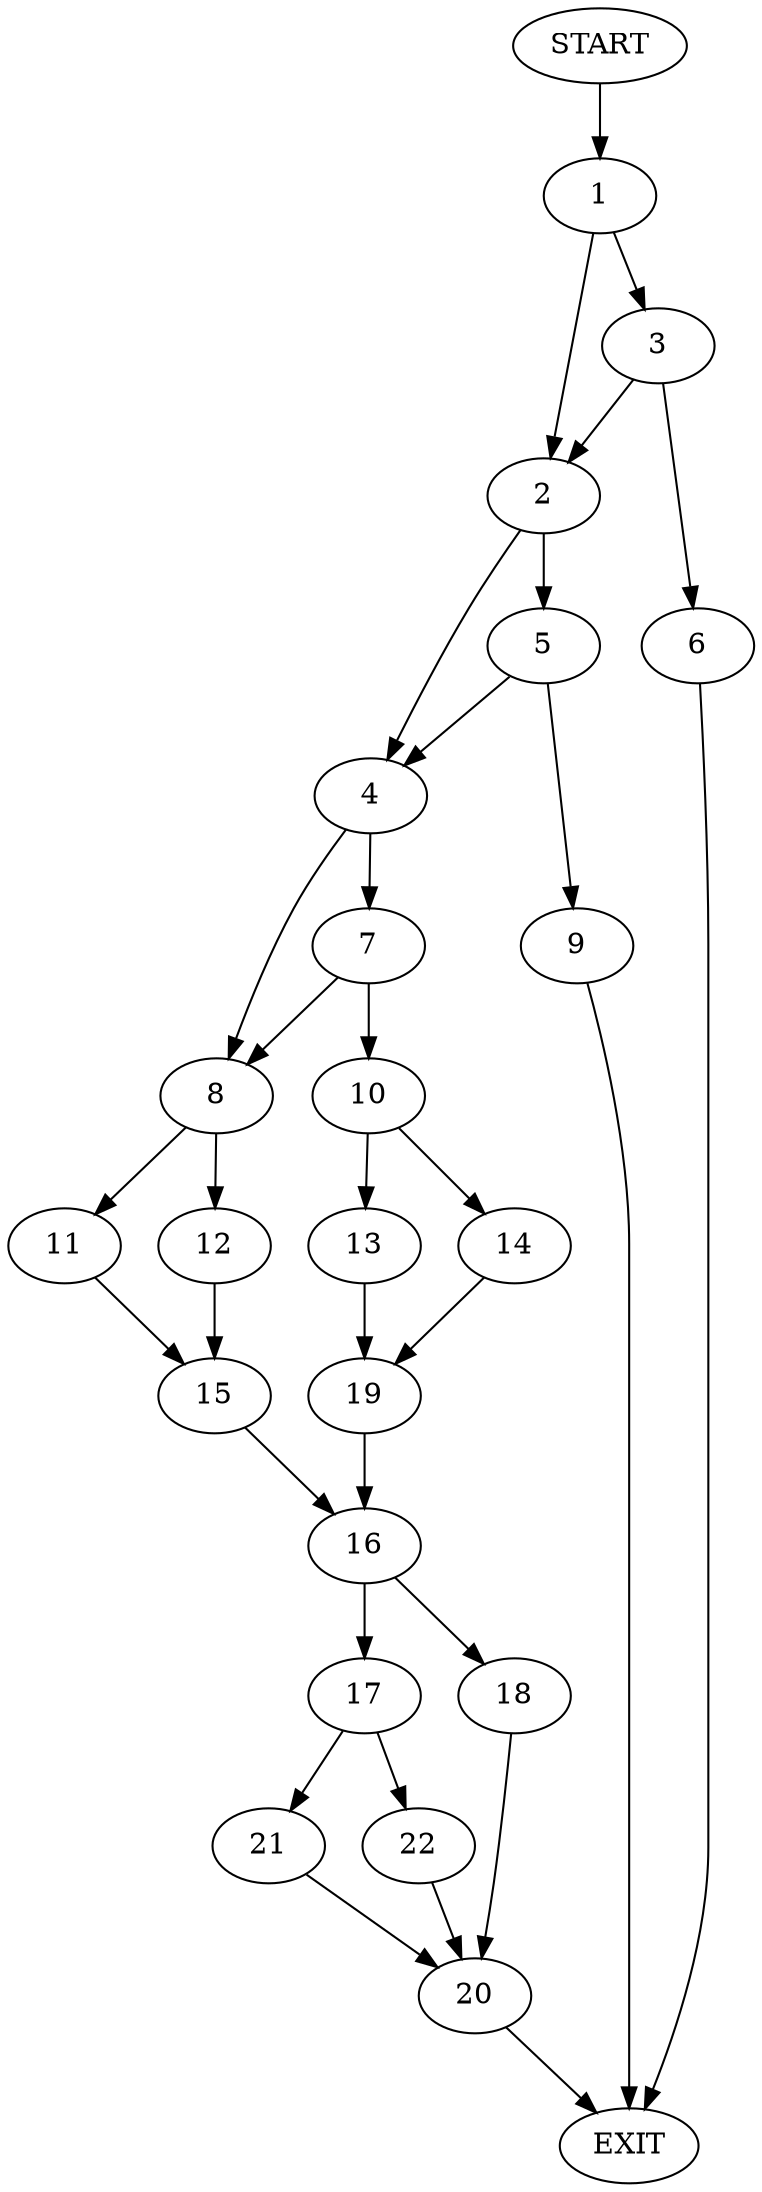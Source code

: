 digraph {
0 [label="START"]
23 [label="EXIT"]
0 -> 1
1 -> 2
1 -> 3
2 -> 4
2 -> 5
3 -> 2
3 -> 6
6 -> 23
4 -> 7
4 -> 8
5 -> 4
5 -> 9
9 -> 23
7 -> 8
7 -> 10
8 -> 11
8 -> 12
10 -> 13
10 -> 14
11 -> 15
12 -> 15
15 -> 16
16 -> 17
16 -> 18
13 -> 19
14 -> 19
19 -> 16
18 -> 20
17 -> 21
17 -> 22
20 -> 23
21 -> 20
22 -> 20
}
